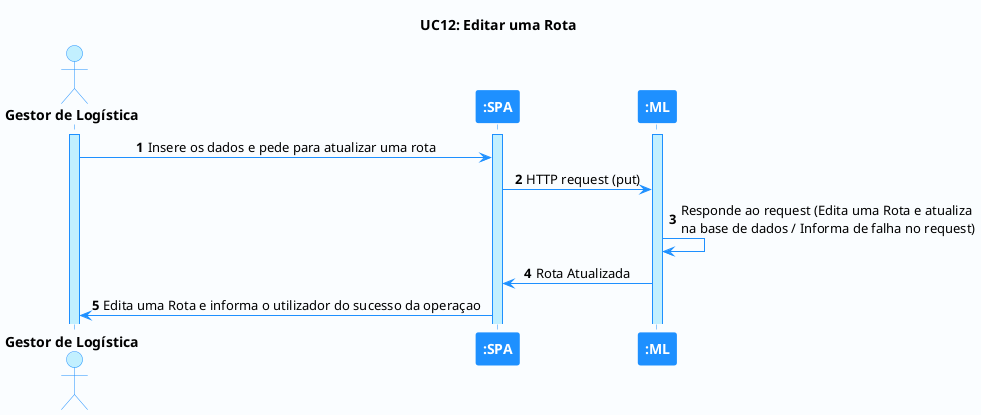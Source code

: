 @startuml hello

'-Style----------------------------------------------------------------------------------------------------------------

autonumber

skinparam DefaultTextAlignment center

skinparam BackgroundColor #fafdff

skinparam sequence {
    LifeLineBorderColor DodgerBlue
    LifeLineBackgroundColor APPLICATION

    ActorBackgroundColor APPLICATION
    ActorBorderColor DodgerBlue

    BackgroundColor #FFFFFF
    ArrowColor DodgerBlue
    BorderColor DodgerBlue

    ParticipantBackgroundColor DodgerBlue
    ParticipantFontColor #FFFFFF
    ParticipantBorderColor DodgerBlue

    GroupBorderColor #082642
    GroupBackgroundColor APPLICATION
}

skinparam note {
    LifeLineBorderColor DodgerBlue
    LifeLineBackgroundColor APPLICATION

    ActorBackgroundColor APPLICATION
    ActorBorderColor DodgerBlue

    BackgroundColor #FFFFFF
    ArrowColor DodgerBlue
    BorderColor DodgerBlue

    ParticipantBackgroundColor DodgerBlue
    ParticipantFontColor #FFFFFF
    ParticipantBorderColor DodgerBlue

    GroupBorderColor #082642
    GroupBackgroundColor APPLICATION
}

'-Title----------------------------------------------------------------------------------------------------------------

title UC12: Editar uma Rota

'-Actors/Participants--------------------------------------------------------------------------------------------------

actor "<b>Gestor de Logística" as A
participant "<b>:SPA" as SPA
participant "<b>:ML" as M

'-Associations---------------------------------------------------------------------------------------------------------

activate A
activate M
activate SPA

A -> SPA: Insere os dados e pede para atualizar uma rota
SPA -> M: HTTP request (put)
M -> M: Responde ao request (Edita uma Rota e atualiza \nna base de dados / Informa de falha no request)
M -> SPA: Rota Atualizada
SPA -> A: Edita uma Rota e informa o utilizador do sucesso da operaçao

'----------------------------------------------------------------------------------------------------------------------

@enduml
